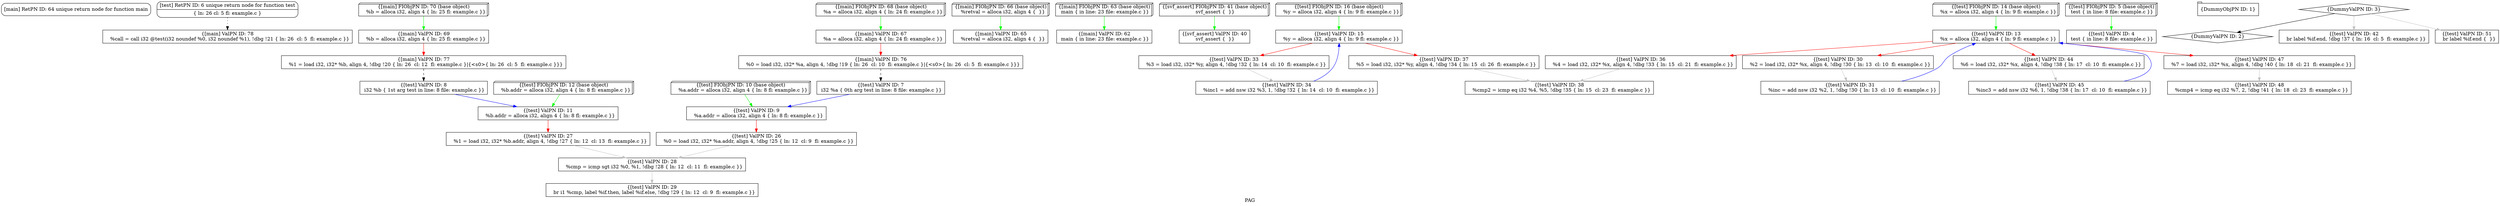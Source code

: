digraph "PAG" {
	label="PAG";

	Node0x6170f362b4a0 [shape=record,shape=Mrecord,label="{[main] RetPN ID: 64 unique return node for function main}"];
	Node0x6170f362b110 [shape=record,shape=Mrecord,label="{[test] RetPN ID: 6 unique return node for function test|{<s0>\{ ln: 26  cl: 5  fl: example.c \}}}"];
	Node0x6170f362b110:s0 -> Node0x6170f3629cd0[color=black,style=dotted];
	Node0x6170f362afe0 [shape=record,shape=box3d,label="{[main] FIObjPN ID: 70 (base object)\n   %b = alloca i32, align 4 \{ ln: 25 fl: example.c \}}"];
	Node0x6170f362afe0 -> Node0x6170f3629080[color=green];
	Node0x6170f362ae40 [shape=record,shape=box3d,label="{[main] FIObjPN ID: 68 (base object)\n   %a = alloca i32, align 4 \{ ln: 24 fl: example.c \}}"];
	Node0x6170f362ae40 -> Node0x6170f3628f50[color=green];
	Node0x6170f362aca0 [shape=record,shape=box3d,label="{[main] FIObjPN ID: 66 (base object)\n   %retval = alloca i32, align 4 \{  \}}"];
	Node0x6170f362aca0 -> Node0x6170f3628e20[color=green];
	Node0x6170f362ab00 [shape=record,shape=box3d,label="{[main] FIObjPN ID: 63 (base object)\n main \{ in line: 23 file: example.c \}}"];
	Node0x6170f362ab00 -> Node0x6170f3628cf0[color=green];
	Node0x6170f362a960 [shape=record,shape=box3d,label="{[svf_assert] FIObjPN ID: 41 (base object)\n svf_assert \{  \}}"];
	Node0x6170f362a960 -> Node0x6170f3627790[color=green];
	Node0x6170f362a620 [shape=record,shape=box3d,label="{[test] FIObjPN ID: 16 (base object)\n   %y = alloca i32, align 4 \{ ln: 9 fl: example.c \}}"];
	Node0x6170f362a620 -> Node0x6170f3625df0[color=green];
	Node0x6170f362a480 [shape=record,shape=box3d,label="{[test] FIObjPN ID: 14 (base object)\n   %x = alloca i32, align 4 \{ ln: 9 fl: example.c \}}"];
	Node0x6170f362a480 -> Node0x6170f3625cc0[color=green];
	Node0x6170f362a2e0 [shape=record,shape=box3d,label="{[test] FIObjPN ID: 12 (base object)\n   %b.addr = alloca i32, align 4 \{ ln: 8 fl: example.c \}}"];
	Node0x6170f362a2e0 -> Node0x6170f3625b90[color=green];
	Node0x6170f362a140 [shape=record,shape=box3d,label="{[test] FIObjPN ID: 10 (base object)\n   %a.addr = alloca i32, align 4 \{ ln: 8 fl: example.c \}}"];
	Node0x6170f362a140 -> Node0x6170f3625930[color=green];
	Node0x6170f3629fa0 [shape=record,shape=box3d,label="{[test] FIObjPN ID: 5 (base object)\n test \{ in line: 8 file: example.c \}}"];
	Node0x6170f3629fa0 -> Node0x6170f3625470[color=green];
	Node0x6170f3629cd0 [shape=record,shape=box,label="{[main] ValPN ID: 78\n   %call = call i32 @test(i32 noundef %0, i32 noundef %1), !dbg !21 \{ ln: 26  cl: 5  fl: example.c \}}"];
	Node0x6170f3629ba0 [shape=record,shape=box,label="{[main] ValPN ID: 77\n   %1 = load i32, i32* %b, align 4, !dbg !20 \{ ln: 26  cl: 12  fl: example.c \}|{<s0>\{ ln: 26  cl: 5  fl: example.c \}}}"];
	Node0x6170f3629ba0:s0 -> Node0x6170f36256d0[color=black,style=dashed];
	Node0x6170f3629a70 [shape=record,shape=box,label="{[main] ValPN ID: 76\n   %0 = load i32, i32* %a, align 4, !dbg !19 \{ ln: 26  cl: 10  fl: example.c \}|{<s0>\{ ln: 26  cl: 5  fl: example.c \}}}"];
	Node0x6170f3629a70:s0 -> Node0x6170f36255a0[color=black,style=dashed];
	Node0x6170f36268a0 [shape=record,shape=box,label="{[test] ValPN ID: 28\n   %cmp = icmp sgt i32 %0, %1, !dbg !28 \{ ln: 12  cl: 11  fl: example.c \}}"];
	Node0x6170f36268a0 -> Node0x6170f36269d0[color=grey];
	Node0x6170f3626770 [shape=record,shape=box,label="{[test] ValPN ID: 27\n   %1 = load i32, i32* %b.addr, align 4, !dbg !27 \{ ln: 12  cl: 13  fl: example.c \}}"];
	Node0x6170f3626770 -> Node0x6170f36268a0[color=grey];
	Node0x6170f3626640 [shape=record,shape=box,label="{[test] ValPN ID: 26\n   %0 = load i32, i32* %a.addr, align 4, !dbg !25 \{ ln: 12  cl: 9  fl: example.c \}}"];
	Node0x6170f3626640 -> Node0x6170f36268a0[color=grey];
	Node0x6170f3625df0 [shape=record,shape=box,label="{[test] ValPN ID: 15\n   %y = alloca i32, align 4 \{ ln: 9 fl: example.c \}}"];
	Node0x6170f3625df0 -> Node0x6170f3626e90[color=red];
	Node0x6170f3625df0 -> Node0x6170f3627530[color=red];
	Node0x6170f3625cc0 [shape=record,shape=box,label="{[test] ValPN ID: 13\n   %x = alloca i32, align 4 \{ ln: 9 fl: example.c \}}"];
	Node0x6170f3625cc0 -> Node0x6170f3626b00[color=red];
	Node0x6170f3625cc0 -> Node0x6170f3627400[color=red];
	Node0x6170f3625cc0 -> Node0x6170f3627c50[color=red];
	Node0x6170f3625cc0 -> Node0x6170f3627fe0[color=red];
	Node0x6170f3625b90 [shape=record,shape=box,label="{[test] ValPN ID: 11\n   %b.addr = alloca i32, align 4 \{ ln: 8 fl: example.c \}}"];
	Node0x6170f3625b90 -> Node0x6170f3626770[color=red];
	Node0x6170f36269d0 [shape=record,shape=box,label="{[test] ValPN ID: 29\n   br i1 %cmp, label %if.then, label %if.else, !dbg !29 \{ ln: 12  cl: 9  fl: example.c \}}"];
	Node0x6170f3626b00 [shape=record,shape=box,label="{[test] ValPN ID: 30\n   %2 = load i32, i32* %x, align 4, !dbg !30 \{ ln: 13  cl: 10  fl: example.c \}}"];
	Node0x6170f3626b00 -> Node0x6170f3626c30[color=grey];
	Node0x6170f3624910 [shape=record,shape=tab,label="{DummyObjPN ID: 1}"];
	Node0x6170f3626c30 [shape=record,shape=box,label="{[test] ValPN ID: 31\n   %inc = add nsw i32 %2, 1, !dbg !30 \{ ln: 13  cl: 10  fl: example.c \}}"];
	Node0x6170f3626c30 -> Node0x6170f3625cc0[color=blue];
	Node0x6170f3624a40 [shape=record,shape=diamond,label="{DummyValPN ID: 2}"];
	Node0x6170f3624b70 [shape=record,shape=diamond,label="{DummyValPN ID: 3}"];
	Node0x6170f3624b70 -> Node0x6170f3624a40[color=black];
	Node0x6170f3624b70 -> Node0x6170f3627b20[color=grey];
	Node0x6170f3624b70 -> Node0x6170f36284a0[color=grey];
	Node0x6170f3628cf0 [shape=record,shape=box,label="{[main] ValPN ID: 62\n main \{ in line: 23 file: example.c \}}"];
	Node0x6170f36256d0 [shape=record,shape=box,label="{[test] ValPN ID: 8\n i32 %b \{ 1st arg test in line: 8 file: example.c \}}"];
	Node0x6170f36256d0 -> Node0x6170f3625b90[color=blue];
	Node0x6170f3628f50 [shape=record,shape=box,label="{[main] ValPN ID: 67\n   %a = alloca i32, align 4 \{ ln: 24 fl: example.c \}}"];
	Node0x6170f3628f50 -> Node0x6170f3629a70[color=red];
	Node0x6170f36255a0 [shape=record,shape=box,label="{[test] ValPN ID: 7\n i32 %a \{ 0th arg test in line: 8 file: example.c \}}"];
	Node0x6170f36255a0 -> Node0x6170f3625930[color=blue];
	Node0x6170f3625470 [shape=record,shape=box,label="{[test] ValPN ID: 4\n test \{ in line: 8 file: example.c \}}"];
	Node0x6170f3625930 [shape=record,shape=box,label="{[test] ValPN ID: 9\n   %a.addr = alloca i32, align 4 \{ ln: 8 fl: example.c \}}"];
	Node0x6170f3625930 -> Node0x6170f3626640[color=red];
	Node0x6170f3626e90 [shape=record,shape=box,label="{[test] ValPN ID: 33\n   %3 = load i32, i32* %y, align 4, !dbg !32 \{ ln: 14  cl: 10  fl: example.c \}}"];
	Node0x6170f3626e90 -> Node0x6170f36271a0[color=grey];
	Node0x6170f36271a0 [shape=record,shape=box,label="{[test] ValPN ID: 34\n   %inc1 = add nsw i32 %3, 1, !dbg !32 \{ ln: 14  cl: 10  fl: example.c \}}"];
	Node0x6170f36271a0 -> Node0x6170f3625df0[color=blue];
	Node0x6170f3627400 [shape=record,shape=box,label="{[test] ValPN ID: 36\n   %4 = load i32, i32* %x, align 4, !dbg !33 \{ ln: 15  cl: 21  fl: example.c \}}"];
	Node0x6170f3627400 -> Node0x6170f3627660[color=grey];
	Node0x6170f3627530 [shape=record,shape=box,label="{[test] ValPN ID: 37\n   %5 = load i32, i32* %y, align 4, !dbg !34 \{ ln: 15  cl: 26  fl: example.c \}}"];
	Node0x6170f3627530 -> Node0x6170f3627660[color=grey];
	Node0x6170f3627660 [shape=record,shape=box,label="{[test] ValPN ID: 38\n   %cmp2 = icmp eq i32 %4, %5, !dbg !35 \{ ln: 15  cl: 23  fl: example.c \}}"];
	Node0x6170f3627790 [shape=record,shape=box,label="{[svf_assert] ValPN ID: 40\n svf_assert \{  \}}"];
	Node0x6170f3627b20 [shape=record,shape=box,label="{[test] ValPN ID: 42\n   br label %if.end, !dbg !37 \{ ln: 16  cl: 5  fl: example.c \}}"];
	Node0x6170f3627c50 [shape=record,shape=box,label="{[test] ValPN ID: 44\n   %6 = load i32, i32* %x, align 4, !dbg !38 \{ ln: 17  cl: 10  fl: example.c \}}"];
	Node0x6170f3627c50 -> Node0x6170f3627d80[color=grey];
	Node0x6170f3627d80 [shape=record,shape=box,label="{[test] ValPN ID: 45\n   %inc3 = add nsw i32 %6, 1, !dbg !38 \{ ln: 17  cl: 10  fl: example.c \}}"];
	Node0x6170f3627d80 -> Node0x6170f3625cc0[color=blue];
	Node0x6170f3627fe0 [shape=record,shape=box,label="{[test] ValPN ID: 47\n   %7 = load i32, i32* %x, align 4, !dbg !40 \{ ln: 18  cl: 21  fl: example.c \}}"];
	Node0x6170f3627fe0 -> Node0x6170f3628240[color=grey];
	Node0x6170f3628240 [shape=record,shape=box,label="{[test] ValPN ID: 48\n   %cmp4 = icmp eq i32 %7, 2, !dbg !41 \{ ln: 18  cl: 23  fl: example.c \}}"];
	Node0x6170f36284a0 [shape=record,shape=box,label="{[test] ValPN ID: 51\n   br label %if.end \{  \}}"];
	Node0x6170f3628e20 [shape=record,shape=box,label="{[main] ValPN ID: 65\n   %retval = alloca i32, align 4 \{  \}}"];
	Node0x6170f3629080 [shape=record,shape=box,label="{[main] ValPN ID: 69\n   %b = alloca i32, align 4 \{ ln: 25 fl: example.c \}}"];
	Node0x6170f3629080 -> Node0x6170f3629ba0[color=red];
}
